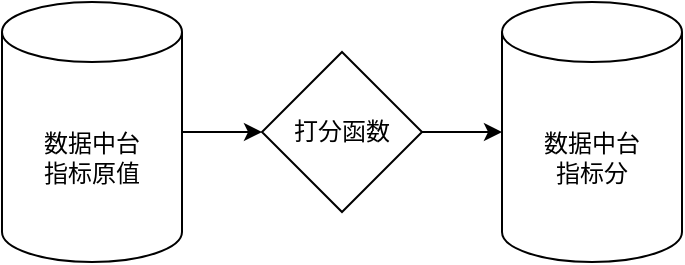 <mxfile version="24.2.3" type="github">
  <diagram name="Page-1" id="pVyx7AFgYSGBUkXHzs9j">
    <mxGraphModel dx="1434" dy="756" grid="1" gridSize="10" guides="1" tooltips="1" connect="1" arrows="1" fold="1" page="1" pageScale="1" pageWidth="850" pageHeight="1100" math="0" shadow="0">
      <root>
        <mxCell id="0" />
        <mxCell id="1" parent="0" />
        <mxCell id="62KSsjE5slRflY_eG6V0-4" style="edgeStyle=orthogonalEdgeStyle;rounded=0;orthogonalLoop=1;jettySize=auto;html=1;" edge="1" parent="1" source="62KSsjE5slRflY_eG6V0-1" target="62KSsjE5slRflY_eG6V0-3">
          <mxGeometry relative="1" as="geometry" />
        </mxCell>
        <mxCell id="62KSsjE5slRflY_eG6V0-1" value="数据中台&lt;div&gt;指标原值&lt;/div&gt;" style="shape=cylinder3;whiteSpace=wrap;html=1;boundedLbl=1;backgroundOutline=1;size=15;" vertex="1" parent="1">
          <mxGeometry x="70" y="110" width="90" height="130" as="geometry" />
        </mxCell>
        <mxCell id="62KSsjE5slRflY_eG6V0-6" style="edgeStyle=orthogonalEdgeStyle;rounded=0;orthogonalLoop=1;jettySize=auto;html=1;" edge="1" parent="1" source="62KSsjE5slRflY_eG6V0-3" target="62KSsjE5slRflY_eG6V0-5">
          <mxGeometry relative="1" as="geometry" />
        </mxCell>
        <mxCell id="62KSsjE5slRflY_eG6V0-3" value="打分函数" style="rhombus;whiteSpace=wrap;html=1;" vertex="1" parent="1">
          <mxGeometry x="200" y="135" width="80" height="80" as="geometry" />
        </mxCell>
        <mxCell id="62KSsjE5slRflY_eG6V0-5" value="数据中台&lt;div&gt;指标分&lt;/div&gt;" style="shape=cylinder3;whiteSpace=wrap;html=1;boundedLbl=1;backgroundOutline=1;size=15;" vertex="1" parent="1">
          <mxGeometry x="320" y="110" width="90" height="130" as="geometry" />
        </mxCell>
      </root>
    </mxGraphModel>
  </diagram>
</mxfile>
